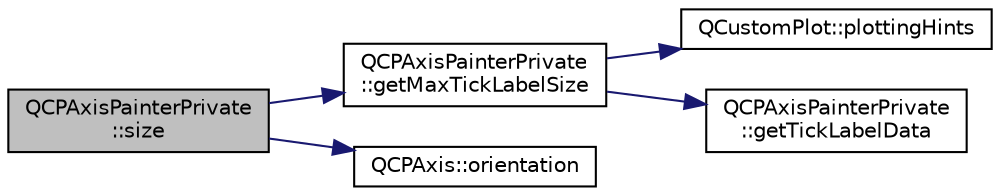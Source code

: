 digraph "QCPAxisPainterPrivate::size"
{
  edge [fontname="Helvetica",fontsize="10",labelfontname="Helvetica",labelfontsize="10"];
  node [fontname="Helvetica",fontsize="10",shape=record];
  rankdir="LR";
  Node75 [label="QCPAxisPainterPrivate\l::size",height=0.2,width=0.4,color="black", fillcolor="grey75", style="filled", fontcolor="black"];
  Node75 -> Node76 [color="midnightblue",fontsize="10",style="solid",fontname="Helvetica"];
  Node76 [label="QCPAxisPainterPrivate\l::getMaxTickLabelSize",height=0.2,width=0.4,color="black", fillcolor="white", style="filled",URL="$dc/dba/class_q_c_p_axis_painter_private.html#a7a961f0e05c57b51cf1100b05e93f5b9"];
  Node76 -> Node77 [color="midnightblue",fontsize="10",style="solid",fontname="Helvetica"];
  Node77 [label="QCustomPlot::plottingHints",height=0.2,width=0.4,color="black", fillcolor="white", style="filled",URL="$dd/d9b/class_q_custom_plot.html#ac724f4075822f74f7b676a790095b877"];
  Node76 -> Node78 [color="midnightblue",fontsize="10",style="solid",fontname="Helvetica"];
  Node78 [label="QCPAxisPainterPrivate\l::getTickLabelData",height=0.2,width=0.4,color="black", fillcolor="white", style="filled",URL="$dc/dba/class_q_c_p_axis_painter_private.html#a5331f78e398da5442767c261578da502"];
  Node75 -> Node79 [color="midnightblue",fontsize="10",style="solid",fontname="Helvetica"];
  Node79 [label="QCPAxis::orientation",height=0.2,width=0.4,color="black", fillcolor="white", style="filled",URL="$d2/deb/class_q_c_p_axis.html#ab988ef4538e2655bb77bd138189cd42e"];
}
